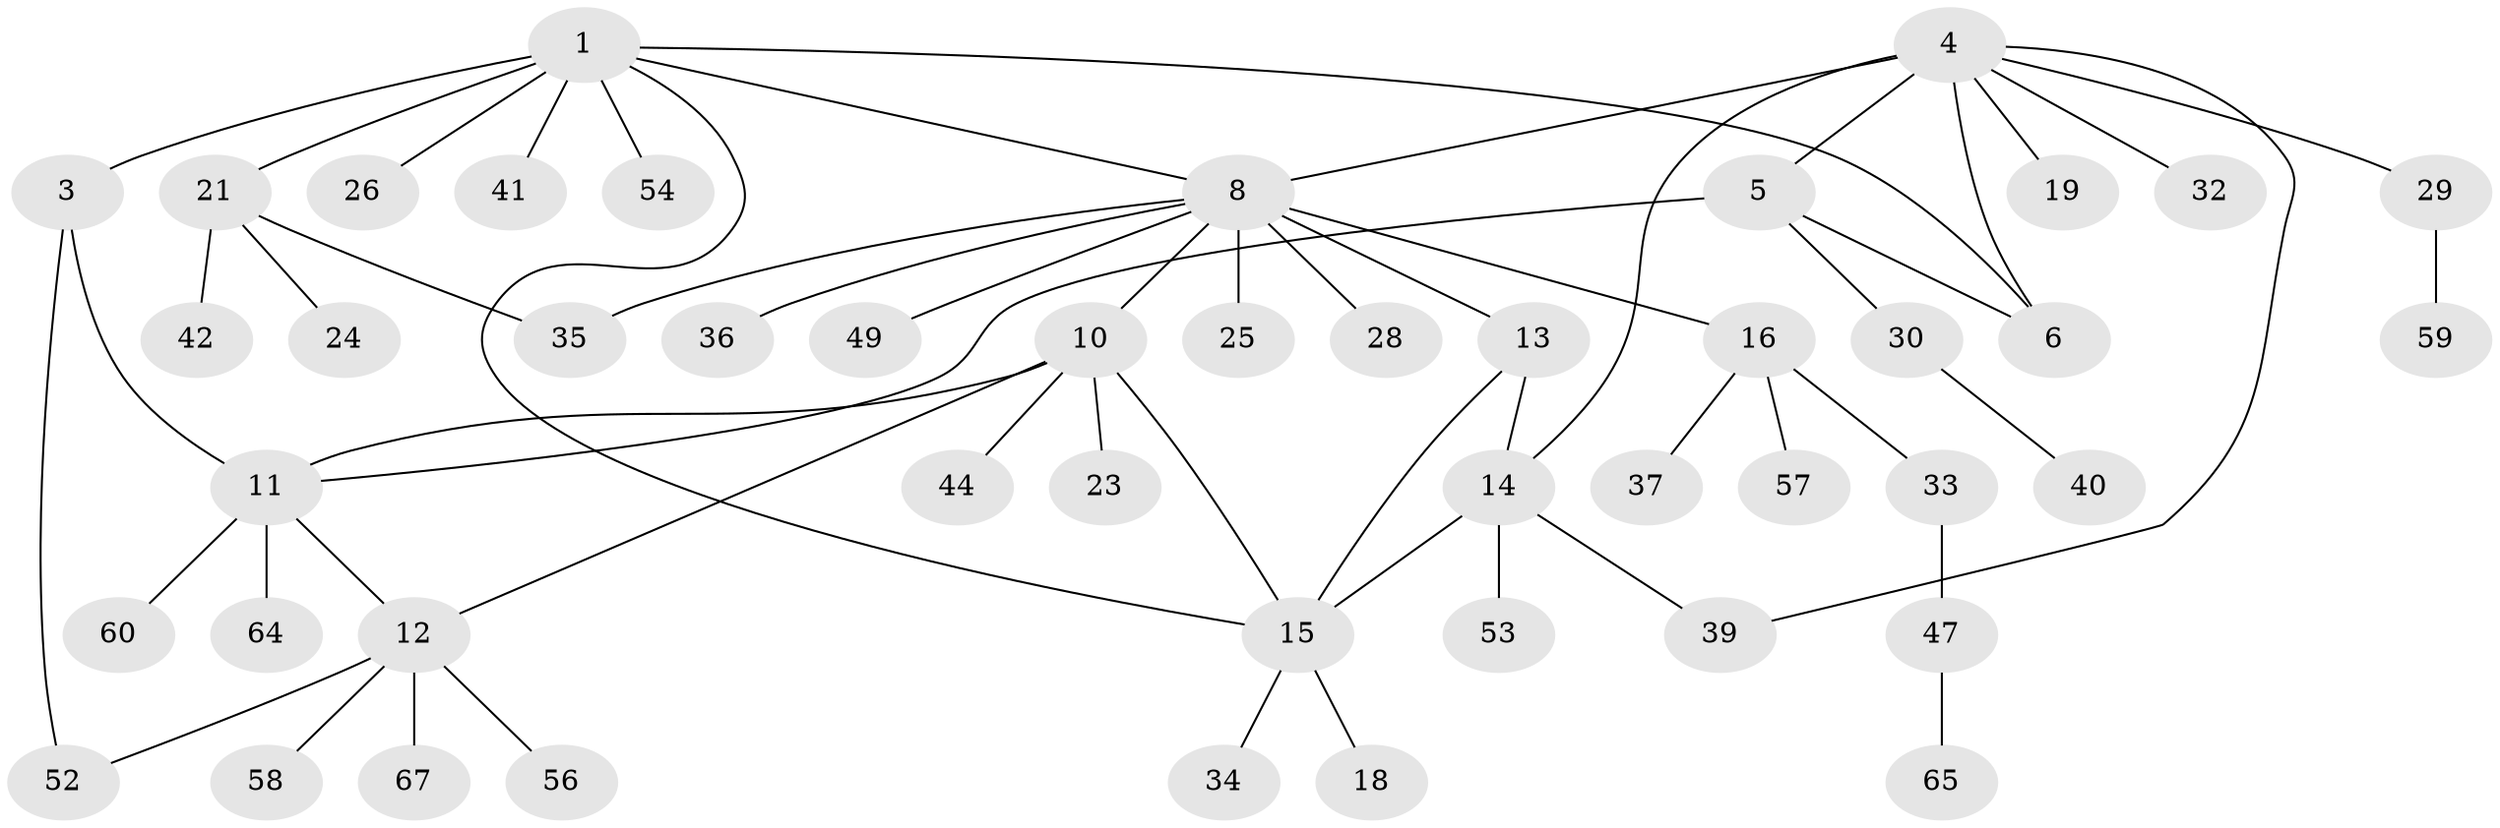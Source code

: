 // Generated by graph-tools (version 1.1) at 2025/52/02/27/25 19:52:15]
// undirected, 47 vertices, 58 edges
graph export_dot {
graph [start="1"]
  node [color=gray90,style=filled];
  1 [super="+2"];
  3;
  4 [super="+7"];
  5 [super="+46"];
  6 [super="+27"];
  8 [super="+9"];
  10 [super="+55"];
  11 [super="+17"];
  12 [super="+38"];
  13;
  14 [super="+48"];
  15 [super="+62"];
  16 [super="+20"];
  18 [super="+66"];
  19;
  21 [super="+22"];
  23;
  24;
  25 [super="+50"];
  26;
  28;
  29 [super="+45"];
  30 [super="+31"];
  32;
  33 [super="+43"];
  34 [super="+51"];
  35;
  36;
  37;
  39 [super="+63"];
  40;
  41;
  42;
  44;
  47;
  49;
  52 [super="+61"];
  53;
  54;
  56;
  57;
  58;
  59;
  60;
  64;
  65;
  67;
  1 -- 3 [weight=2];
  1 -- 21;
  1 -- 6 [weight=2];
  1 -- 41;
  1 -- 15;
  1 -- 54;
  1 -- 26;
  1 -- 8;
  3 -- 11;
  3 -- 52;
  4 -- 5;
  4 -- 6;
  4 -- 14;
  4 -- 19;
  4 -- 32;
  4 -- 8 [weight=2];
  4 -- 29;
  4 -- 39;
  5 -- 6;
  5 -- 11;
  5 -- 30;
  8 -- 10;
  8 -- 13;
  8 -- 16;
  8 -- 25;
  8 -- 36;
  8 -- 49;
  8 -- 35;
  8 -- 28;
  10 -- 11;
  10 -- 12;
  10 -- 15;
  10 -- 23;
  10 -- 44;
  11 -- 12;
  11 -- 64;
  11 -- 60;
  12 -- 52;
  12 -- 56;
  12 -- 58;
  12 -- 67;
  13 -- 14;
  13 -- 15;
  14 -- 15;
  14 -- 39;
  14 -- 53;
  15 -- 18;
  15 -- 34;
  16 -- 33;
  16 -- 57;
  16 -- 37;
  21 -- 24;
  21 -- 35;
  21 -- 42;
  29 -- 59;
  30 -- 40;
  33 -- 47;
  47 -- 65;
}
